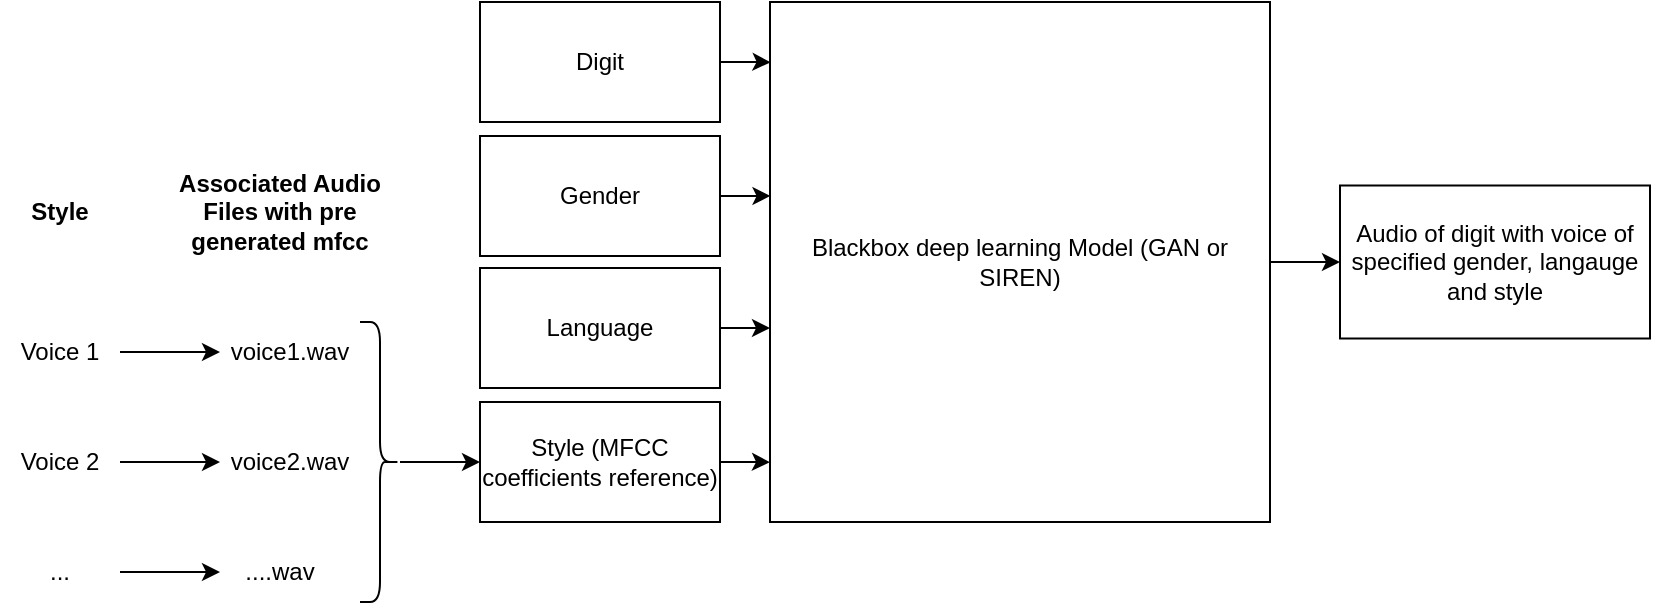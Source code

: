 <mxfile version="18.1.3" type="device" pages="4"><diagram id="RJk_4TyqVdPqacIfHDRq" name="interface"><mxGraphModel dx="964" dy="806" grid="1" gridSize="10" guides="1" tooltips="1" connect="1" arrows="1" fold="1" page="1" pageScale="1" pageWidth="850" pageHeight="1100" math="0" shadow="0"><root><mxCell id="0"/><mxCell id="1" parent="0"/><mxCell id="1g71r5wHjY2ao3FedFZk-12" style="edgeStyle=orthogonalEdgeStyle;rounded=0;orthogonalLoop=1;jettySize=auto;html=1;" parent="1" source="1g71r5wHjY2ao3FedFZk-1" target="1g71r5wHjY2ao3FedFZk-4" edge="1"><mxGeometry relative="1" as="geometry"/></mxCell><mxCell id="1g71r5wHjY2ao3FedFZk-1" value="Voice 1" style="text;html=1;strokeColor=none;fillColor=none;align=center;verticalAlign=middle;whiteSpace=wrap;rounded=0;" parent="1" vertex="1"><mxGeometry y="230" width="60" height="30" as="geometry"/></mxCell><mxCell id="1g71r5wHjY2ao3FedFZk-13" style="edgeStyle=orthogonalEdgeStyle;rounded=0;orthogonalLoop=1;jettySize=auto;html=1;" parent="1" source="1g71r5wHjY2ao3FedFZk-2" target="1g71r5wHjY2ao3FedFZk-5" edge="1"><mxGeometry relative="1" as="geometry"/></mxCell><mxCell id="1g71r5wHjY2ao3FedFZk-2" value="Voice 2" style="text;html=1;strokeColor=none;fillColor=none;align=center;verticalAlign=middle;whiteSpace=wrap;rounded=0;" parent="1" vertex="1"><mxGeometry y="285" width="60" height="30" as="geometry"/></mxCell><mxCell id="1g71r5wHjY2ao3FedFZk-14" style="edgeStyle=orthogonalEdgeStyle;rounded=0;orthogonalLoop=1;jettySize=auto;html=1;" parent="1" source="1g71r5wHjY2ao3FedFZk-3" target="1g71r5wHjY2ao3FedFZk-6" edge="1"><mxGeometry relative="1" as="geometry"/></mxCell><mxCell id="1g71r5wHjY2ao3FedFZk-3" value="..." style="text;html=1;strokeColor=none;fillColor=none;align=center;verticalAlign=middle;whiteSpace=wrap;rounded=0;" parent="1" vertex="1"><mxGeometry y="340" width="60" height="30" as="geometry"/></mxCell><mxCell id="1g71r5wHjY2ao3FedFZk-4" value="voice1.wav" style="text;html=1;strokeColor=none;fillColor=none;align=center;verticalAlign=middle;whiteSpace=wrap;rounded=0;" parent="1" vertex="1"><mxGeometry x="110" y="230" width="70" height="30" as="geometry"/></mxCell><mxCell id="1g71r5wHjY2ao3FedFZk-5" value="voice2.wav" style="text;html=1;strokeColor=none;fillColor=none;align=center;verticalAlign=middle;whiteSpace=wrap;rounded=0;" parent="1" vertex="1"><mxGeometry x="110" y="285" width="70" height="30" as="geometry"/></mxCell><mxCell id="1g71r5wHjY2ao3FedFZk-6" value="....wav" style="text;html=1;strokeColor=none;fillColor=none;align=center;verticalAlign=middle;whiteSpace=wrap;rounded=0;" parent="1" vertex="1"><mxGeometry x="110" y="340" width="60" height="30" as="geometry"/></mxCell><mxCell id="1g71r5wHjY2ao3FedFZk-10" value="Style" style="text;html=1;strokeColor=none;fillColor=none;align=center;verticalAlign=middle;whiteSpace=wrap;rounded=0;fontStyle=1" parent="1" vertex="1"><mxGeometry y="160" width="60" height="30" as="geometry"/></mxCell><mxCell id="1g71r5wHjY2ao3FedFZk-11" value="Associated Audio Files with pre generated mfcc" style="text;html=1;strokeColor=none;fillColor=none;align=center;verticalAlign=middle;whiteSpace=wrap;rounded=0;fontStyle=1" parent="1" vertex="1"><mxGeometry x="80" y="140" width="120" height="70" as="geometry"/></mxCell><mxCell id="1g71r5wHjY2ao3FedFZk-20" style="edgeStyle=orthogonalEdgeStyle;rounded=0;orthogonalLoop=1;jettySize=auto;html=1;" parent="1" source="1g71r5wHjY2ao3FedFZk-15" target="1g71r5wHjY2ao3FedFZk-19" edge="1"><mxGeometry relative="1" as="geometry"/></mxCell><mxCell id="1g71r5wHjY2ao3FedFZk-15" value="" style="shape=curlyBracket;whiteSpace=wrap;html=1;rounded=1;flipH=1;" parent="1" vertex="1"><mxGeometry x="180" y="230" width="20" height="140" as="geometry"/></mxCell><mxCell id="1g71r5wHjY2ao3FedFZk-22" style="edgeStyle=orthogonalEdgeStyle;rounded=0;orthogonalLoop=1;jettySize=auto;html=1;entryX=0.001;entryY=0.116;entryDx=0;entryDy=0;entryPerimeter=0;" parent="1" source="1g71r5wHjY2ao3FedFZk-16" target="1g71r5wHjY2ao3FedFZk-21" edge="1"><mxGeometry relative="1" as="geometry"/></mxCell><mxCell id="1g71r5wHjY2ao3FedFZk-16" value="Digit" style="rounded=0;whiteSpace=wrap;html=1;" parent="1" vertex="1"><mxGeometry x="240" y="70" width="120" height="60" as="geometry"/></mxCell><mxCell id="1g71r5wHjY2ao3FedFZk-23" style="edgeStyle=orthogonalEdgeStyle;rounded=0;orthogonalLoop=1;jettySize=auto;html=1;entryX=0.001;entryY=0.373;entryDx=0;entryDy=0;entryPerimeter=0;" parent="1" source="1g71r5wHjY2ao3FedFZk-17" target="1g71r5wHjY2ao3FedFZk-21" edge="1"><mxGeometry relative="1" as="geometry"><mxPoint x="400" y="160" as="targetPoint"/></mxGeometry></mxCell><mxCell id="1g71r5wHjY2ao3FedFZk-17" value="Gender" style="rounded=0;whiteSpace=wrap;html=1;" parent="1" vertex="1"><mxGeometry x="240" y="137" width="120" height="60" as="geometry"/></mxCell><mxCell id="1g71r5wHjY2ao3FedFZk-24" style="edgeStyle=orthogonalEdgeStyle;rounded=0;orthogonalLoop=1;jettySize=auto;html=1;entryX=0;entryY=0.627;entryDx=0;entryDy=0;entryPerimeter=0;" parent="1" source="1g71r5wHjY2ao3FedFZk-18" target="1g71r5wHjY2ao3FedFZk-21" edge="1"><mxGeometry relative="1" as="geometry"/></mxCell><mxCell id="1g71r5wHjY2ao3FedFZk-18" value="Language" style="rounded=0;whiteSpace=wrap;html=1;" parent="1" vertex="1"><mxGeometry x="240" y="203" width="120" height="60" as="geometry"/></mxCell><mxCell id="1g71r5wHjY2ao3FedFZk-25" style="edgeStyle=orthogonalEdgeStyle;rounded=0;orthogonalLoop=1;jettySize=auto;html=1;entryX=0;entryY=0.885;entryDx=0;entryDy=0;entryPerimeter=0;" parent="1" source="1g71r5wHjY2ao3FedFZk-19" target="1g71r5wHjY2ao3FedFZk-21" edge="1"><mxGeometry relative="1" as="geometry"/></mxCell><mxCell id="1g71r5wHjY2ao3FedFZk-19" value="Style (MFCC coefficients reference)" style="rounded=0;whiteSpace=wrap;html=1;" parent="1" vertex="1"><mxGeometry x="240" y="270" width="120" height="60" as="geometry"/></mxCell><mxCell id="1g71r5wHjY2ao3FedFZk-27" value="" style="edgeStyle=orthogonalEdgeStyle;rounded=0;orthogonalLoop=1;jettySize=auto;html=1;" parent="1" source="1g71r5wHjY2ao3FedFZk-21" target="1g71r5wHjY2ao3FedFZk-26" edge="1"><mxGeometry relative="1" as="geometry"/></mxCell><mxCell id="1g71r5wHjY2ao3FedFZk-21" value="Blackbox deep learning Model (GAN or SIREN)" style="rounded=0;whiteSpace=wrap;html=1;" parent="1" vertex="1"><mxGeometry x="385" y="70" width="250" height="260" as="geometry"/></mxCell><mxCell id="1g71r5wHjY2ao3FedFZk-26" value="Audio of digit with voice of specified gender, langauge and style" style="whiteSpace=wrap;html=1;rounded=0;" parent="1" vertex="1"><mxGeometry x="670" y="161.75" width="155" height="76.5" as="geometry"/></mxCell></root></mxGraphModel></diagram><diagram id="-pF9hlNt7AJGhZWx9ul4" name="siren-audio"><mxGraphModel dx="271" dy="227" grid="1" gridSize="10" guides="1" tooltips="1" connect="1" arrows="1" fold="1" page="1" pageScale="1" pageWidth="850" pageHeight="1100" math="1" shadow="0"><root><mxCell id="0"/><mxCell id="1" parent="0"/><mxCell id="YuuGcKrCHiPrBO325uyI-1" value="" style="rounded=1;whiteSpace=wrap;html=1;fillColor=#fff2cc;labelPosition=left;verticalLabelPosition=top;align=right;verticalAlign=bottom;horizontal=0;strokeColor=#d6b656;" vertex="1" parent="1"><mxGeometry x="40" y="160" width="380" height="130" as="geometry"/></mxCell><mxCell id="YuuGcKrCHiPrBO325uyI-2" style="edgeStyle=orthogonalEdgeStyle;rounded=0;orthogonalLoop=1;jettySize=auto;html=1;fontSize=10;" edge="1" parent="1" source="YuuGcKrCHiPrBO325uyI-3" target="YuuGcKrCHiPrBO325uyI-12"><mxGeometry relative="1" as="geometry"/></mxCell><mxCell id="YuuGcKrCHiPrBO325uyI-3" value="Mapping Network" style="rounded=1;whiteSpace=wrap;html=1;fillColor=#dae8fc;strokeColor=#6c8ebf;" vertex="1" parent="1"><mxGeometry x="80" y="200" width="120" height="55" as="geometry"/></mxCell><mxCell id="YuuGcKrCHiPrBO325uyI-4" value="" style="endArrow=classic;html=1;rounded=0;" edge="1" parent="1" source="YuuGcKrCHiPrBO325uyI-5" target="YuuGcKrCHiPrBO325uyI-3"><mxGeometry width="50" height="50" relative="1" as="geometry"><mxPoint x="140" y="140" as="sourcePoint"/><mxPoint x="230" y="110" as="targetPoint"/></mxGeometry></mxCell><mxCell id="YuuGcKrCHiPrBO325uyI-5" value="" style="rounded=1;whiteSpace=wrap;html=1;container=1;collapsible=0;recursiveResize=0;" vertex="1" parent="1"><mxGeometry x="90" y="10" width="100" height="130" as="geometry"/></mxCell><mxCell id="YuuGcKrCHiPrBO325uyI-6" value="&lt;font style=&quot;font-size: 10px;&quot;&gt;$$gender\ \vec{g}$$&lt;/font&gt;" style="rounded=1;whiteSpace=wrap;html=1;fillColor=#f5f5f5;strokeColor=#666666;fontColor=#333333;" vertex="1" parent="YuuGcKrCHiPrBO325uyI-5"><mxGeometry x="10" y="10" width="80" height="20" as="geometry"/></mxCell><mxCell id="YuuGcKrCHiPrBO325uyI-7" value="&lt;font style=&quot;font-size: 10px;&quot;&gt;$$language\&amp;nbsp; \vec{l}$$&lt;/font&gt;" style="rounded=1;whiteSpace=wrap;html=1;fillColor=#f5f5f5;strokeColor=#666666;fontColor=#333333;" vertex="1" parent="YuuGcKrCHiPrBO325uyI-5"><mxGeometry x="10" y="40" width="80" height="20" as="geometry"/></mxCell><mxCell id="YuuGcKrCHiPrBO325uyI-8" value="&lt;font style=&quot;font-size: 10px;&quot;&gt;$$digit\ \vec{d}$$&lt;/font&gt;" style="rounded=1;whiteSpace=wrap;html=1;fillColor=#f5f5f5;strokeColor=#666666;fontColor=#333333;" vertex="1" parent="YuuGcKrCHiPrBO325uyI-5"><mxGeometry x="10" y="70" width="80" height="20" as="geometry"/></mxCell><mxCell id="YuuGcKrCHiPrBO325uyI-9" value="&lt;font style=&quot;font-size: 10px;&quot;&gt;$$mfcc\ \vec{m}$$&lt;/font&gt;" style="rounded=1;whiteSpace=wrap;html=1;fillColor=#f5f5f5;strokeColor=#666666;fontColor=#333333;" vertex="1" parent="YuuGcKrCHiPrBO325uyI-5"><mxGeometry x="10" y="100" width="80" height="20" as="geometry"/></mxCell><mxCell id="YuuGcKrCHiPrBO325uyI-10" value="" style="rounded=1;whiteSpace=wrap;html=1;container=1;collapsible=0;recursiveResize=0;" vertex="1" parent="1"><mxGeometry x="270" y="100" width="140" height="40" as="geometry"/></mxCell><mxCell id="YuuGcKrCHiPrBO325uyI-11" value="&lt;span style=&quot;color: rgb(0, 0, 0); font-size: 10px;&quot;&gt;$$time\ \ \vec{t}$$&lt;/span&gt;" style="rounded=1;whiteSpace=wrap;html=1;fillColor=#f5f5f5;strokeColor=#666666;fontColor=#333333;" vertex="1" parent="YuuGcKrCHiPrBO325uyI-10"><mxGeometry x="15" y="10" width="110" height="20" as="geometry"/></mxCell><mxCell id="YuuGcKrCHiPrBO325uyI-12" value="Siren" style="rounded=1;whiteSpace=wrap;html=1;fillColor=#dae8fc;strokeColor=#6c8ebf;" vertex="1" parent="1"><mxGeometry x="280" y="200" width="120" height="55" as="geometry"/></mxCell><mxCell id="YuuGcKrCHiPrBO325uyI-13" style="edgeStyle=orthogonalEdgeStyle;rounded=0;orthogonalLoop=1;jettySize=auto;html=1;fontSize=10;" edge="1" parent="1" source="YuuGcKrCHiPrBO325uyI-11" target="YuuGcKrCHiPrBO325uyI-12"><mxGeometry relative="1" as="geometry"/></mxCell><mxCell id="YuuGcKrCHiPrBO325uyI-14" value="&lt;span style=&quot;color: rgb(0, 0, 0);&quot;&gt;$$intensity\ i$$&lt;/span&gt;" style="rounded=1;whiteSpace=wrap;html=1;fontSize=10;fillColor=#f5f5f5;strokeColor=#666666;fontColor=#333333;" vertex="1" parent="1"><mxGeometry x="470" y="207.5" width="120" height="40" as="geometry"/></mxCell><mxCell id="YuuGcKrCHiPrBO325uyI-15" value="" style="endArrow=classic;html=1;rounded=0;fontSize=10;" edge="1" parent="1" source="YuuGcKrCHiPrBO325uyI-12" target="YuuGcKrCHiPrBO325uyI-14"><mxGeometry width="50" height="50" relative="1" as="geometry"><mxPoint x="440" y="250" as="sourcePoint"/><mxPoint x="490" y="200" as="targetPoint"/></mxGeometry></mxCell><mxCell id="YuuGcKrCHiPrBO325uyI-16" value="Siren MLP with mapping" style="text;align=center;verticalAlign=middle;resizable=0;points=[];autosize=1;strokeColor=none;fillColor=none;fontSize=10;horizontal=0;labelPosition=center;verticalLabelPosition=middle;html=1;fontStyle=1" vertex="1" parent="1"><mxGeometry x="40" y="165" width="30" height="120" as="geometry"/></mxCell><mxCell id="x-pPSepsefy6yqAIkjuK-1" value="" style="endArrow=none;html=1;rounded=0;fontSize=10;exitX=0.078;exitY=1;exitDx=0;exitDy=0;exitPerimeter=0;entryX=0.079;entryY=-0.004;entryDx=0;entryDy=0;entryPerimeter=0;fillColor=#ffe6cc;strokeColor=#d79b00;" edge="1" parent="1"><mxGeometry width="50" height="50" relative="1" as="geometry"><mxPoint x="69.64" y="290" as="sourcePoint"/><mxPoint x="70.02" y="159.48" as="targetPoint"/></mxGeometry></mxCell></root></mxGraphModel></diagram><diagram name="siren-mel" id="zU37VhTObvTgi1h4cuo7"><mxGraphModel dx="559" dy="467" grid="1" gridSize="10" guides="1" tooltips="1" connect="1" arrows="1" fold="1" page="1" pageScale="1" pageWidth="850" pageHeight="1100" math="1" shadow="0"><root><mxCell id="A25oDknfVxZkq9iPoAU--0"/><mxCell id="A25oDknfVxZkq9iPoAU--1" parent="A25oDknfVxZkq9iPoAU--0"/><mxCell id="A25oDknfVxZkq9iPoAU--3" value="" style="rounded=1;whiteSpace=wrap;html=1;fillColor=#fff2cc;labelPosition=left;verticalLabelPosition=top;align=right;verticalAlign=bottom;horizontal=0;strokeColor=#d6b656;" vertex="1" parent="A25oDknfVxZkq9iPoAU--1"><mxGeometry x="40" y="160" width="380" height="130" as="geometry"/></mxCell><mxCell id="A25oDknfVxZkq9iPoAU--4" style="edgeStyle=orthogonalEdgeStyle;rounded=0;orthogonalLoop=1;jettySize=auto;html=1;fontSize=10;" edge="1" parent="A25oDknfVxZkq9iPoAU--1" source="A25oDknfVxZkq9iPoAU--5" target="A25oDknfVxZkq9iPoAU--14"><mxGeometry relative="1" as="geometry"/></mxCell><mxCell id="A25oDknfVxZkq9iPoAU--5" value="Mapping Network" style="rounded=1;whiteSpace=wrap;html=1;fillColor=#dae8fc;strokeColor=#6c8ebf;" vertex="1" parent="A25oDknfVxZkq9iPoAU--1"><mxGeometry x="80" y="200" width="120" height="55" as="geometry"/></mxCell><mxCell id="A25oDknfVxZkq9iPoAU--6" value="" style="endArrow=classic;html=1;rounded=0;" edge="1" parent="A25oDknfVxZkq9iPoAU--1" source="A25oDknfVxZkq9iPoAU--7" target="A25oDknfVxZkq9iPoAU--5"><mxGeometry width="50" height="50" relative="1" as="geometry"><mxPoint x="140" y="140" as="sourcePoint"/><mxPoint x="230" y="110" as="targetPoint"/></mxGeometry></mxCell><mxCell id="A25oDknfVxZkq9iPoAU--7" value="" style="rounded=1;whiteSpace=wrap;html=1;container=1;collapsible=0;recursiveResize=0;" vertex="1" parent="A25oDknfVxZkq9iPoAU--1"><mxGeometry x="90" y="10" width="100" height="130" as="geometry"/></mxCell><mxCell id="A25oDknfVxZkq9iPoAU--8" value="&lt;font style=&quot;font-size: 10px;&quot;&gt;$$gender\ \vec{g}$$&lt;/font&gt;" style="rounded=1;whiteSpace=wrap;html=1;fillColor=#f5f5f5;strokeColor=#666666;fontColor=#333333;" vertex="1" parent="A25oDknfVxZkq9iPoAU--7"><mxGeometry x="10" y="10" width="80" height="20" as="geometry"/></mxCell><mxCell id="A25oDknfVxZkq9iPoAU--9" value="&lt;font style=&quot;font-size: 10px;&quot;&gt;$$language\&amp;nbsp; \vec{l}$$&lt;/font&gt;" style="rounded=1;whiteSpace=wrap;html=1;fillColor=#f5f5f5;strokeColor=#666666;fontColor=#333333;" vertex="1" parent="A25oDknfVxZkq9iPoAU--7"><mxGeometry x="10" y="40" width="80" height="20" as="geometry"/></mxCell><mxCell id="A25oDknfVxZkq9iPoAU--10" value="&lt;font style=&quot;font-size: 10px;&quot;&gt;$$digit\ \vec{d}$$&lt;/font&gt;" style="rounded=1;whiteSpace=wrap;html=1;fillColor=#f5f5f5;strokeColor=#666666;fontColor=#333333;" vertex="1" parent="A25oDknfVxZkq9iPoAU--7"><mxGeometry x="10" y="70" width="80" height="20" as="geometry"/></mxCell><mxCell id="A25oDknfVxZkq9iPoAU--11" value="&lt;font style=&quot;font-size: 10px;&quot;&gt;$$mfcc\ \vec{m}$$&lt;/font&gt;" style="rounded=1;whiteSpace=wrap;html=1;fillColor=#f5f5f5;strokeColor=#666666;fontColor=#333333;" vertex="1" parent="A25oDknfVxZkq9iPoAU--7"><mxGeometry x="10" y="100" width="80" height="20" as="geometry"/></mxCell><mxCell id="A25oDknfVxZkq9iPoAU--12" value="" style="rounded=1;whiteSpace=wrap;html=1;container=1;collapsible=0;recursiveResize=0;" vertex="1" parent="A25oDknfVxZkq9iPoAU--1"><mxGeometry x="270" y="100" width="140" height="40" as="geometry"/></mxCell><mxCell id="A25oDknfVxZkq9iPoAU--13" value="&lt;font style=&quot;font-size: 10px;&quot;&gt;$$coordinates\ (x,y)\ \vec{c}$$&lt;/font&gt;" style="rounded=1;whiteSpace=wrap;html=1;fillColor=#f5f5f5;strokeColor=#666666;fontColor=#333333;" vertex="1" parent="A25oDknfVxZkq9iPoAU--12"><mxGeometry x="15" y="10" width="110" height="20" as="geometry"/></mxCell><mxCell id="A25oDknfVxZkq9iPoAU--14" value="Siren" style="rounded=1;whiteSpace=wrap;html=1;fillColor=#dae8fc;strokeColor=#6c8ebf;" vertex="1" parent="A25oDknfVxZkq9iPoAU--1"><mxGeometry x="280" y="200" width="120" height="55" as="geometry"/></mxCell><mxCell id="A25oDknfVxZkq9iPoAU--15" style="edgeStyle=orthogonalEdgeStyle;rounded=0;orthogonalLoop=1;jettySize=auto;html=1;fontSize=10;" edge="1" parent="A25oDknfVxZkq9iPoAU--1" source="A25oDknfVxZkq9iPoAU--13" target="A25oDknfVxZkq9iPoAU--14"><mxGeometry relative="1" as="geometry"/></mxCell><mxCell id="A25oDknfVxZkq9iPoAU--16" value="$$gray\ scale\ value\ p$$" style="rounded=1;whiteSpace=wrap;html=1;fontSize=10;fillColor=#f5f5f5;strokeColor=#666666;fontColor=#333333;" vertex="1" parent="A25oDknfVxZkq9iPoAU--1"><mxGeometry x="470" y="207.5" width="120" height="40" as="geometry"/></mxCell><mxCell id="A25oDknfVxZkq9iPoAU--17" value="" style="endArrow=classic;html=1;rounded=0;fontSize=10;" edge="1" parent="A25oDknfVxZkq9iPoAU--1" source="A25oDknfVxZkq9iPoAU--14" target="A25oDknfVxZkq9iPoAU--16"><mxGeometry width="50" height="50" relative="1" as="geometry"><mxPoint x="440" y="250" as="sourcePoint"/><mxPoint x="490" y="200" as="targetPoint"/></mxGeometry></mxCell><mxCell id="vUIEzEItRngaTmvgqZkf-1" value="Siren MLP with mapping" style="text;align=center;verticalAlign=middle;resizable=0;points=[];autosize=1;strokeColor=none;fillColor=none;fontSize=10;horizontal=0;labelPosition=center;verticalLabelPosition=middle;html=1;fontStyle=1" vertex="1" parent="A25oDknfVxZkq9iPoAU--1"><mxGeometry x="40" y="165" width="30" height="120" as="geometry"/></mxCell><mxCell id="J5WdEd-Km_WQ9mzBGksC-0" value="" style="endArrow=none;html=1;rounded=0;fontSize=10;exitX=0.078;exitY=1;exitDx=0;exitDy=0;exitPerimeter=0;entryX=0.079;entryY=-0.004;entryDx=0;entryDy=0;entryPerimeter=0;fillColor=#ffe6cc;strokeColor=#d79b00;" edge="1" parent="A25oDknfVxZkq9iPoAU--1" source="A25oDknfVxZkq9iPoAU--3" target="A25oDknfVxZkq9iPoAU--3"><mxGeometry width="50" height="50" relative="1" as="geometry"><mxPoint x="155" y="210" as="sourcePoint"/><mxPoint x="205" y="160" as="targetPoint"/></mxGeometry></mxCell></root></mxGraphModel></diagram><diagram id="ZOI-_vlHwR4XqJWm9-CP" name="preprocessing pipline"><mxGraphModel dx="799" dy="667" grid="1" gridSize="10" guides="1" tooltips="1" connect="1" arrows="1" fold="1" page="1" pageScale="1" pageWidth="850" pageHeight="1100" math="1" shadow="0"><root><mxCell id="0"/><mxCell id="1" parent="0"/><mxCell id="5FoSZp3KiswTzI3dyWns-1" value="" style="rounded=1;whiteSpace=wrap;html=1;fontSize=10;verticalAlign=top;container=1;collapsible=0;recursiveResize=0;" vertex="1" parent="1"><mxGeometry x="10" y="20.19" width="830" height="190" as="geometry"/></mxCell><mxCell id="5FoSZp3KiswTzI3dyWns-2" value="recorded audio files" style="rounded=1;whiteSpace=wrap;html=1;fontSize=10;" vertex="1" parent="5FoSZp3KiswTzI3dyWns-1"><mxGeometry x="40" y="40" width="80" height="40" as="geometry"/></mxCell><mxCell id="5FoSZp3KiswTzI3dyWns-4" value="heidelberg audio files" style="rounded=1;whiteSpace=wrap;html=1;fontSize=10;" vertex="1" parent="5FoSZp3KiswTzI3dyWns-1"><mxGeometry x="40" y="110" width="80" height="40" as="geometry"/></mxCell><mxCell id="5FoSZp3KiswTzI3dyWns-3" value="retrieve relevant signal (2s)" style="rounded=1;whiteSpace=wrap;html=1;fontSize=10;fillColor=#FFCC99;" vertex="1" parent="5FoSZp3KiswTzI3dyWns-1"><mxGeometry x="140" y="40" width="100" height="40" as="geometry"/></mxCell><mxCell id="5FoSZp3KiswTzI3dyWns-6" value="split training and validation" style="rounded=1;whiteSpace=wrap;html=1;fontSize=10;fillColor=#FFCC99;" vertex="1" parent="5FoSZp3KiswTzI3dyWns-1"><mxGeometry x="280" y="77.5" width="90" height="40" as="geometry"/></mxCell><mxCell id="5FoSZp3KiswTzI3dyWns-10" value="training files" style="rounded=1;whiteSpace=wrap;html=1;fontSize=10;" vertex="1" parent="5FoSZp3KiswTzI3dyWns-1"><mxGeometry x="405" y="47.5" width="80" height="40" as="geometry"/></mxCell><mxCell id="5FoSZp3KiswTzI3dyWns-11" value="validation files" style="rounded=1;whiteSpace=wrap;html=1;fontSize=10;" vertex="1" parent="5FoSZp3KiswTzI3dyWns-1"><mxGeometry x="405" y="102.5" width="80" height="40" as="geometry"/></mxCell><mxCell id="5FoSZp3KiswTzI3dyWns-14" value="pad files to 2s" style="rounded=1;whiteSpace=wrap;html=1;fontSize=10;fillColor=#FFCC99;" vertex="1" parent="5FoSZp3KiswTzI3dyWns-1"><mxGeometry x="520" y="77.5" width="80" height="40" as="geometry"/></mxCell><mxCell id="5FoSZp3KiswTzI3dyWns-17" value="generate mfccs" style="rounded=1;whiteSpace=wrap;html=1;fontSize=10;fillColor=#FFCC99;" vertex="1" parent="5FoSZp3KiswTzI3dyWns-1"><mxGeometry x="620" y="77.5" width="80" height="40" as="geometry"/></mxCell><mxCell id="5FoSZp3KiswTzI3dyWns-19" value="generate spectrograms" style="rounded=1;whiteSpace=wrap;html=1;fontSize=10;fillColor=#FFCC99;" vertex="1" parent="5FoSZp3KiswTzI3dyWns-1"><mxGeometry x="730" y="77.5" width="80" height="40" as="geometry"/></mxCell><mxCell id="5FoSZp3KiswTzI3dyWns-5" style="edgeStyle=orthogonalEdgeStyle;rounded=0;orthogonalLoop=1;jettySize=auto;html=1;fontSize=10;" edge="1" parent="5FoSZp3KiswTzI3dyWns-1" source="5FoSZp3KiswTzI3dyWns-2" target="5FoSZp3KiswTzI3dyWns-3"><mxGeometry relative="1" as="geometry"/></mxCell><mxCell id="5FoSZp3KiswTzI3dyWns-8" style="edgeStyle=orthogonalEdgeStyle;rounded=0;orthogonalLoop=1;jettySize=auto;html=1;fontSize=10;entryX=0;entryY=0.5;entryDx=0;entryDy=0;" edge="1" parent="5FoSZp3KiswTzI3dyWns-1" source="5FoSZp3KiswTzI3dyWns-3" target="5FoSZp3KiswTzI3dyWns-6"><mxGeometry relative="1" as="geometry"><mxPoint x="300" y="200" as="targetPoint"/></mxGeometry></mxCell><mxCell id="5FoSZp3KiswTzI3dyWns-12" style="edgeStyle=orthogonalEdgeStyle;rounded=0;orthogonalLoop=1;jettySize=auto;html=1;fontSize=10;" edge="1" parent="5FoSZp3KiswTzI3dyWns-1" source="5FoSZp3KiswTzI3dyWns-6" target="5FoSZp3KiswTzI3dyWns-10"><mxGeometry relative="1" as="geometry"/></mxCell><mxCell id="5FoSZp3KiswTzI3dyWns-13" style="edgeStyle=orthogonalEdgeStyle;rounded=0;orthogonalLoop=1;jettySize=auto;html=1;fontSize=10;" edge="1" parent="5FoSZp3KiswTzI3dyWns-1" source="5FoSZp3KiswTzI3dyWns-6" target="5FoSZp3KiswTzI3dyWns-11"><mxGeometry relative="1" as="geometry"/></mxCell><mxCell id="5FoSZp3KiswTzI3dyWns-15" value="" style="edgeStyle=orthogonalEdgeStyle;rounded=0;orthogonalLoop=1;jettySize=auto;html=1;fontSize=10;" edge="1" parent="5FoSZp3KiswTzI3dyWns-1" source="5FoSZp3KiswTzI3dyWns-10" target="5FoSZp3KiswTzI3dyWns-14"><mxGeometry relative="1" as="geometry"/></mxCell><mxCell id="5FoSZp3KiswTzI3dyWns-16" style="edgeStyle=orthogonalEdgeStyle;rounded=0;orthogonalLoop=1;jettySize=auto;html=1;fontSize=10;" edge="1" parent="5FoSZp3KiswTzI3dyWns-1" source="5FoSZp3KiswTzI3dyWns-11" target="5FoSZp3KiswTzI3dyWns-14"><mxGeometry relative="1" as="geometry"/></mxCell><mxCell id="5FoSZp3KiswTzI3dyWns-18" value="" style="edgeStyle=orthogonalEdgeStyle;rounded=0;orthogonalLoop=1;jettySize=auto;html=1;fontSize=10;" edge="1" parent="5FoSZp3KiswTzI3dyWns-1" source="5FoSZp3KiswTzI3dyWns-14" target="5FoSZp3KiswTzI3dyWns-17"><mxGeometry relative="1" as="geometry"/></mxCell><mxCell id="5FoSZp3KiswTzI3dyWns-20" value="" style="edgeStyle=orthogonalEdgeStyle;rounded=0;orthogonalLoop=1;jettySize=auto;html=1;fontSize=10;" edge="1" parent="5FoSZp3KiswTzI3dyWns-1" source="5FoSZp3KiswTzI3dyWns-17" target="5FoSZp3KiswTzI3dyWns-19"><mxGeometry relative="1" as="geometry"/></mxCell><mxCell id="5FoSZp3KiswTzI3dyWns-21" value="&lt;span style=&quot;&quot;&gt;audio preprocessing pipeline&lt;/span&gt;" style="text;html=1;align=center;verticalAlign=middle;resizable=0;points=[];autosize=1;strokeColor=none;fillColor=none;fontSize=10;horizontal=0;fontStyle=1" vertex="1" parent="5FoSZp3KiswTzI3dyWns-1"><mxGeometry y="25" width="30" height="140" as="geometry"/></mxCell><mxCell id="5FoSZp3KiswTzI3dyWns-23" value="" style="endArrow=classic;html=1;rounded=0;fontSize=10;edgeStyle=orthogonalEdgeStyle;" edge="1" parent="5FoSZp3KiswTzI3dyWns-1" source="5FoSZp3KiswTzI3dyWns-4" target="5FoSZp3KiswTzI3dyWns-6"><mxGeometry width="50" height="50" relative="1" as="geometry"><mxPoint x="330" y="110" as="sourcePoint"/><mxPoint x="380" y="60" as="targetPoint"/><Array as="points"><mxPoint x="260" y="130"/><mxPoint x="260" y="98"/></Array></mxGeometry></mxCell><mxCell id="5FoSZp3KiswTzI3dyWns-22" value="" style="endArrow=none;html=1;rounded=0;fontSize=10;exitX=0.036;exitY=1;exitDx=0;exitDy=0;exitPerimeter=0;entryX=0.036;entryY=-0.001;entryDx=0;entryDy=0;entryPerimeter=0;" edge="1" parent="1" source="5FoSZp3KiswTzI3dyWns-1" target="5FoSZp3KiswTzI3dyWns-1"><mxGeometry width="50" height="50" relative="1" as="geometry"><mxPoint x="360" y="220.19" as="sourcePoint"/><mxPoint x="410" y="170.19" as="targetPoint"/></mxGeometry></mxCell></root></mxGraphModel></diagram></mxfile>
